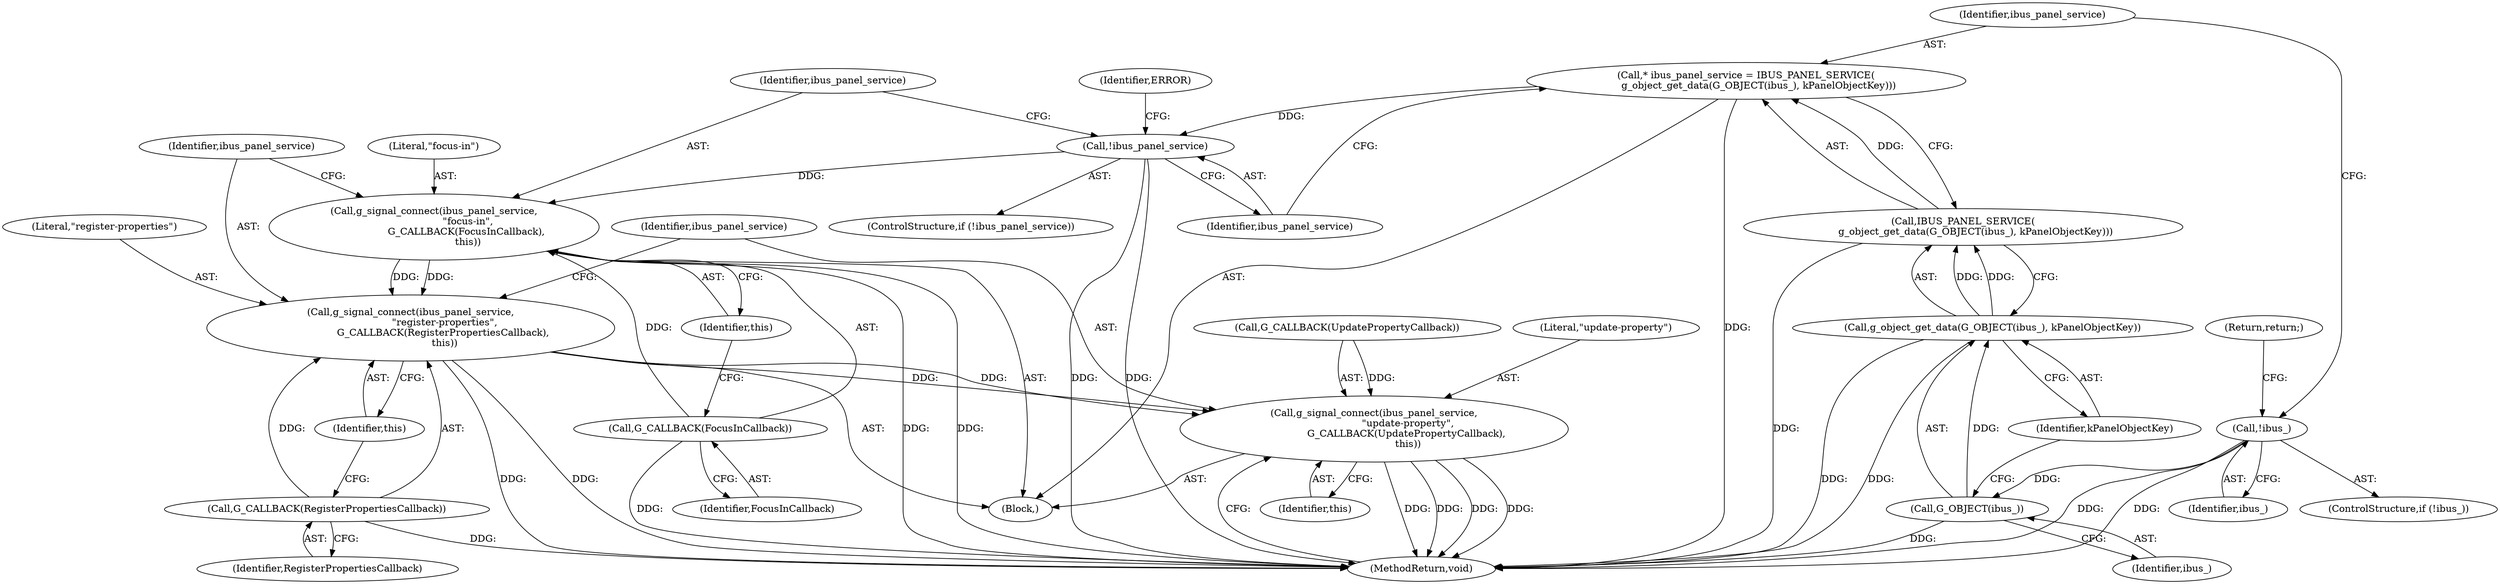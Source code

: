 digraph "1_Chrome_dc7b094a338c6c521f918f478e993f0f74bbea0d_54@API" {
"1000130" [label="(Call,g_signal_connect(ibus_panel_service,\n                      \"register-properties\",\n                     G_CALLBACK(RegisterPropertiesCallback),\n                      this))"];
"1000124" [label="(Call,g_signal_connect(ibus_panel_service,\n                      \"focus-in\",\n                     G_CALLBACK(FocusInCallback),\n                      this))"];
"1000116" [label="(Call,!ibus_panel_service)"];
"1000108" [label="(Call,* ibus_panel_service = IBUS_PANEL_SERVICE(\n        g_object_get_data(G_OBJECT(ibus_), kPanelObjectKey)))"];
"1000110" [label="(Call,IBUS_PANEL_SERVICE(\n        g_object_get_data(G_OBJECT(ibus_), kPanelObjectKey)))"];
"1000111" [label="(Call,g_object_get_data(G_OBJECT(ibus_), kPanelObjectKey))"];
"1000112" [label="(Call,G_OBJECT(ibus_))"];
"1000103" [label="(Call,!ibus_)"];
"1000127" [label="(Call,G_CALLBACK(FocusInCallback))"];
"1000133" [label="(Call,G_CALLBACK(RegisterPropertiesCallback))"];
"1000136" [label="(Call,g_signal_connect(ibus_panel_service,\n                      \"update-property\",\n                     G_CALLBACK(UpdatePropertyCallback),\n                      this))"];
"1000125" [label="(Identifier,ibus_panel_service)"];
"1000138" [label="(Literal,\"update-property\")"];
"1000104" [label="(Identifier,ibus_)"];
"1000141" [label="(Identifier,this)"];
"1000137" [label="(Identifier,ibus_panel_service)"];
"1000127" [label="(Call,G_CALLBACK(FocusInCallback))"];
"1000136" [label="(Call,g_signal_connect(ibus_panel_service,\n                      \"update-property\",\n                     G_CALLBACK(UpdatePropertyCallback),\n                      this))"];
"1000114" [label="(Identifier,kPanelObjectKey)"];
"1000112" [label="(Call,G_OBJECT(ibus_))"];
"1000106" [label="(Return,return;)"];
"1000129" [label="(Identifier,this)"];
"1000103" [label="(Call,!ibus_)"];
"1000110" [label="(Call,IBUS_PANEL_SERVICE(\n        g_object_get_data(G_OBJECT(ibus_), kPanelObjectKey)))"];
"1000126" [label="(Literal,\"focus-in\")"];
"1000109" [label="(Identifier,ibus_panel_service)"];
"1000124" [label="(Call,g_signal_connect(ibus_panel_service,\n                      \"focus-in\",\n                     G_CALLBACK(FocusInCallback),\n                      this))"];
"1000113" [label="(Identifier,ibus_)"];
"1000117" [label="(Identifier,ibus_panel_service)"];
"1000142" [label="(MethodReturn,void)"];
"1000130" [label="(Call,g_signal_connect(ibus_panel_service,\n                      \"register-properties\",\n                     G_CALLBACK(RegisterPropertiesCallback),\n                      this))"];
"1000108" [label="(Call,* ibus_panel_service = IBUS_PANEL_SERVICE(\n        g_object_get_data(G_OBJECT(ibus_), kPanelObjectKey)))"];
"1000131" [label="(Identifier,ibus_panel_service)"];
"1000134" [label="(Identifier,RegisterPropertiesCallback)"];
"1000121" [label="(Identifier,ERROR)"];
"1000115" [label="(ControlStructure,if (!ibus_panel_service))"];
"1000132" [label="(Literal,\"register-properties\")"];
"1000116" [label="(Call,!ibus_panel_service)"];
"1000133" [label="(Call,G_CALLBACK(RegisterPropertiesCallback))"];
"1000102" [label="(ControlStructure,if (!ibus_))"];
"1000128" [label="(Identifier,FocusInCallback)"];
"1000139" [label="(Call,G_CALLBACK(UpdatePropertyCallback))"];
"1000101" [label="(Block,)"];
"1000111" [label="(Call,g_object_get_data(G_OBJECT(ibus_), kPanelObjectKey))"];
"1000135" [label="(Identifier,this)"];
"1000130" -> "1000101"  [label="AST: "];
"1000130" -> "1000135"  [label="CFG: "];
"1000131" -> "1000130"  [label="AST: "];
"1000132" -> "1000130"  [label="AST: "];
"1000133" -> "1000130"  [label="AST: "];
"1000135" -> "1000130"  [label="AST: "];
"1000137" -> "1000130"  [label="CFG: "];
"1000130" -> "1000142"  [label="DDG: "];
"1000130" -> "1000142"  [label="DDG: "];
"1000124" -> "1000130"  [label="DDG: "];
"1000124" -> "1000130"  [label="DDG: "];
"1000133" -> "1000130"  [label="DDG: "];
"1000130" -> "1000136"  [label="DDG: "];
"1000130" -> "1000136"  [label="DDG: "];
"1000124" -> "1000101"  [label="AST: "];
"1000124" -> "1000129"  [label="CFG: "];
"1000125" -> "1000124"  [label="AST: "];
"1000126" -> "1000124"  [label="AST: "];
"1000127" -> "1000124"  [label="AST: "];
"1000129" -> "1000124"  [label="AST: "];
"1000131" -> "1000124"  [label="CFG: "];
"1000124" -> "1000142"  [label="DDG: "];
"1000124" -> "1000142"  [label="DDG: "];
"1000116" -> "1000124"  [label="DDG: "];
"1000127" -> "1000124"  [label="DDG: "];
"1000116" -> "1000115"  [label="AST: "];
"1000116" -> "1000117"  [label="CFG: "];
"1000117" -> "1000116"  [label="AST: "];
"1000121" -> "1000116"  [label="CFG: "];
"1000125" -> "1000116"  [label="CFG: "];
"1000116" -> "1000142"  [label="DDG: "];
"1000116" -> "1000142"  [label="DDG: "];
"1000108" -> "1000116"  [label="DDG: "];
"1000108" -> "1000101"  [label="AST: "];
"1000108" -> "1000110"  [label="CFG: "];
"1000109" -> "1000108"  [label="AST: "];
"1000110" -> "1000108"  [label="AST: "];
"1000117" -> "1000108"  [label="CFG: "];
"1000108" -> "1000142"  [label="DDG: "];
"1000110" -> "1000108"  [label="DDG: "];
"1000110" -> "1000111"  [label="CFG: "];
"1000111" -> "1000110"  [label="AST: "];
"1000110" -> "1000142"  [label="DDG: "];
"1000111" -> "1000110"  [label="DDG: "];
"1000111" -> "1000110"  [label="DDG: "];
"1000111" -> "1000114"  [label="CFG: "];
"1000112" -> "1000111"  [label="AST: "];
"1000114" -> "1000111"  [label="AST: "];
"1000111" -> "1000142"  [label="DDG: "];
"1000111" -> "1000142"  [label="DDG: "];
"1000112" -> "1000111"  [label="DDG: "];
"1000112" -> "1000113"  [label="CFG: "];
"1000113" -> "1000112"  [label="AST: "];
"1000114" -> "1000112"  [label="CFG: "];
"1000112" -> "1000142"  [label="DDG: "];
"1000103" -> "1000112"  [label="DDG: "];
"1000103" -> "1000102"  [label="AST: "];
"1000103" -> "1000104"  [label="CFG: "];
"1000104" -> "1000103"  [label="AST: "];
"1000106" -> "1000103"  [label="CFG: "];
"1000109" -> "1000103"  [label="CFG: "];
"1000103" -> "1000142"  [label="DDG: "];
"1000103" -> "1000142"  [label="DDG: "];
"1000127" -> "1000128"  [label="CFG: "];
"1000128" -> "1000127"  [label="AST: "];
"1000129" -> "1000127"  [label="CFG: "];
"1000127" -> "1000142"  [label="DDG: "];
"1000133" -> "1000134"  [label="CFG: "];
"1000134" -> "1000133"  [label="AST: "];
"1000135" -> "1000133"  [label="CFG: "];
"1000133" -> "1000142"  [label="DDG: "];
"1000136" -> "1000101"  [label="AST: "];
"1000136" -> "1000141"  [label="CFG: "];
"1000137" -> "1000136"  [label="AST: "];
"1000138" -> "1000136"  [label="AST: "];
"1000139" -> "1000136"  [label="AST: "];
"1000141" -> "1000136"  [label="AST: "];
"1000142" -> "1000136"  [label="CFG: "];
"1000136" -> "1000142"  [label="DDG: "];
"1000136" -> "1000142"  [label="DDG: "];
"1000136" -> "1000142"  [label="DDG: "];
"1000136" -> "1000142"  [label="DDG: "];
"1000139" -> "1000136"  [label="DDG: "];
}
